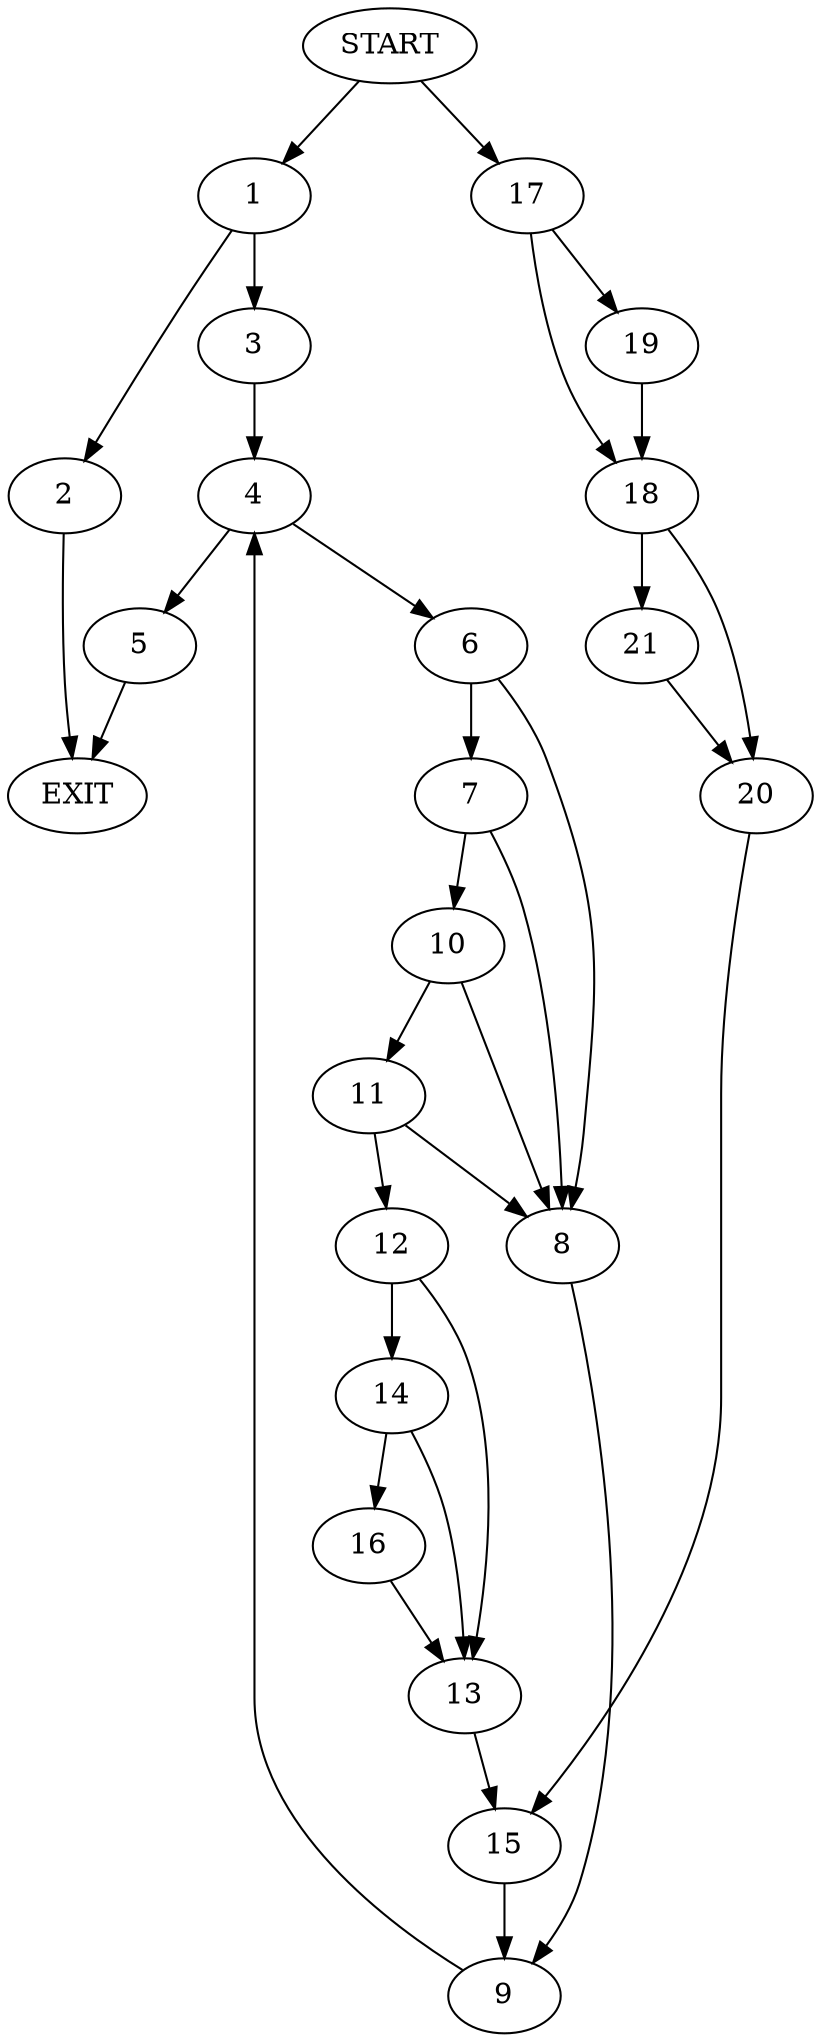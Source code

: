 digraph {
0 [label="START"]
22 [label="EXIT"]
0 -> 1
1 -> 2
1 -> 3
2 -> 22
3 -> 4
4 -> 5
4 -> 6
6 -> 7
6 -> 8
5 -> 22
8 -> 9
7 -> 10
7 -> 8
10 -> 11
10 -> 8
11 -> 12
11 -> 8
12 -> 13
12 -> 14
9 -> 4
13 -> 15
14 -> 16
14 -> 13
16 -> 13
15 -> 9
0 -> 17
17 -> 18
17 -> 19
18 -> 20
18 -> 21
19 -> 18
21 -> 20
20 -> 15
}

